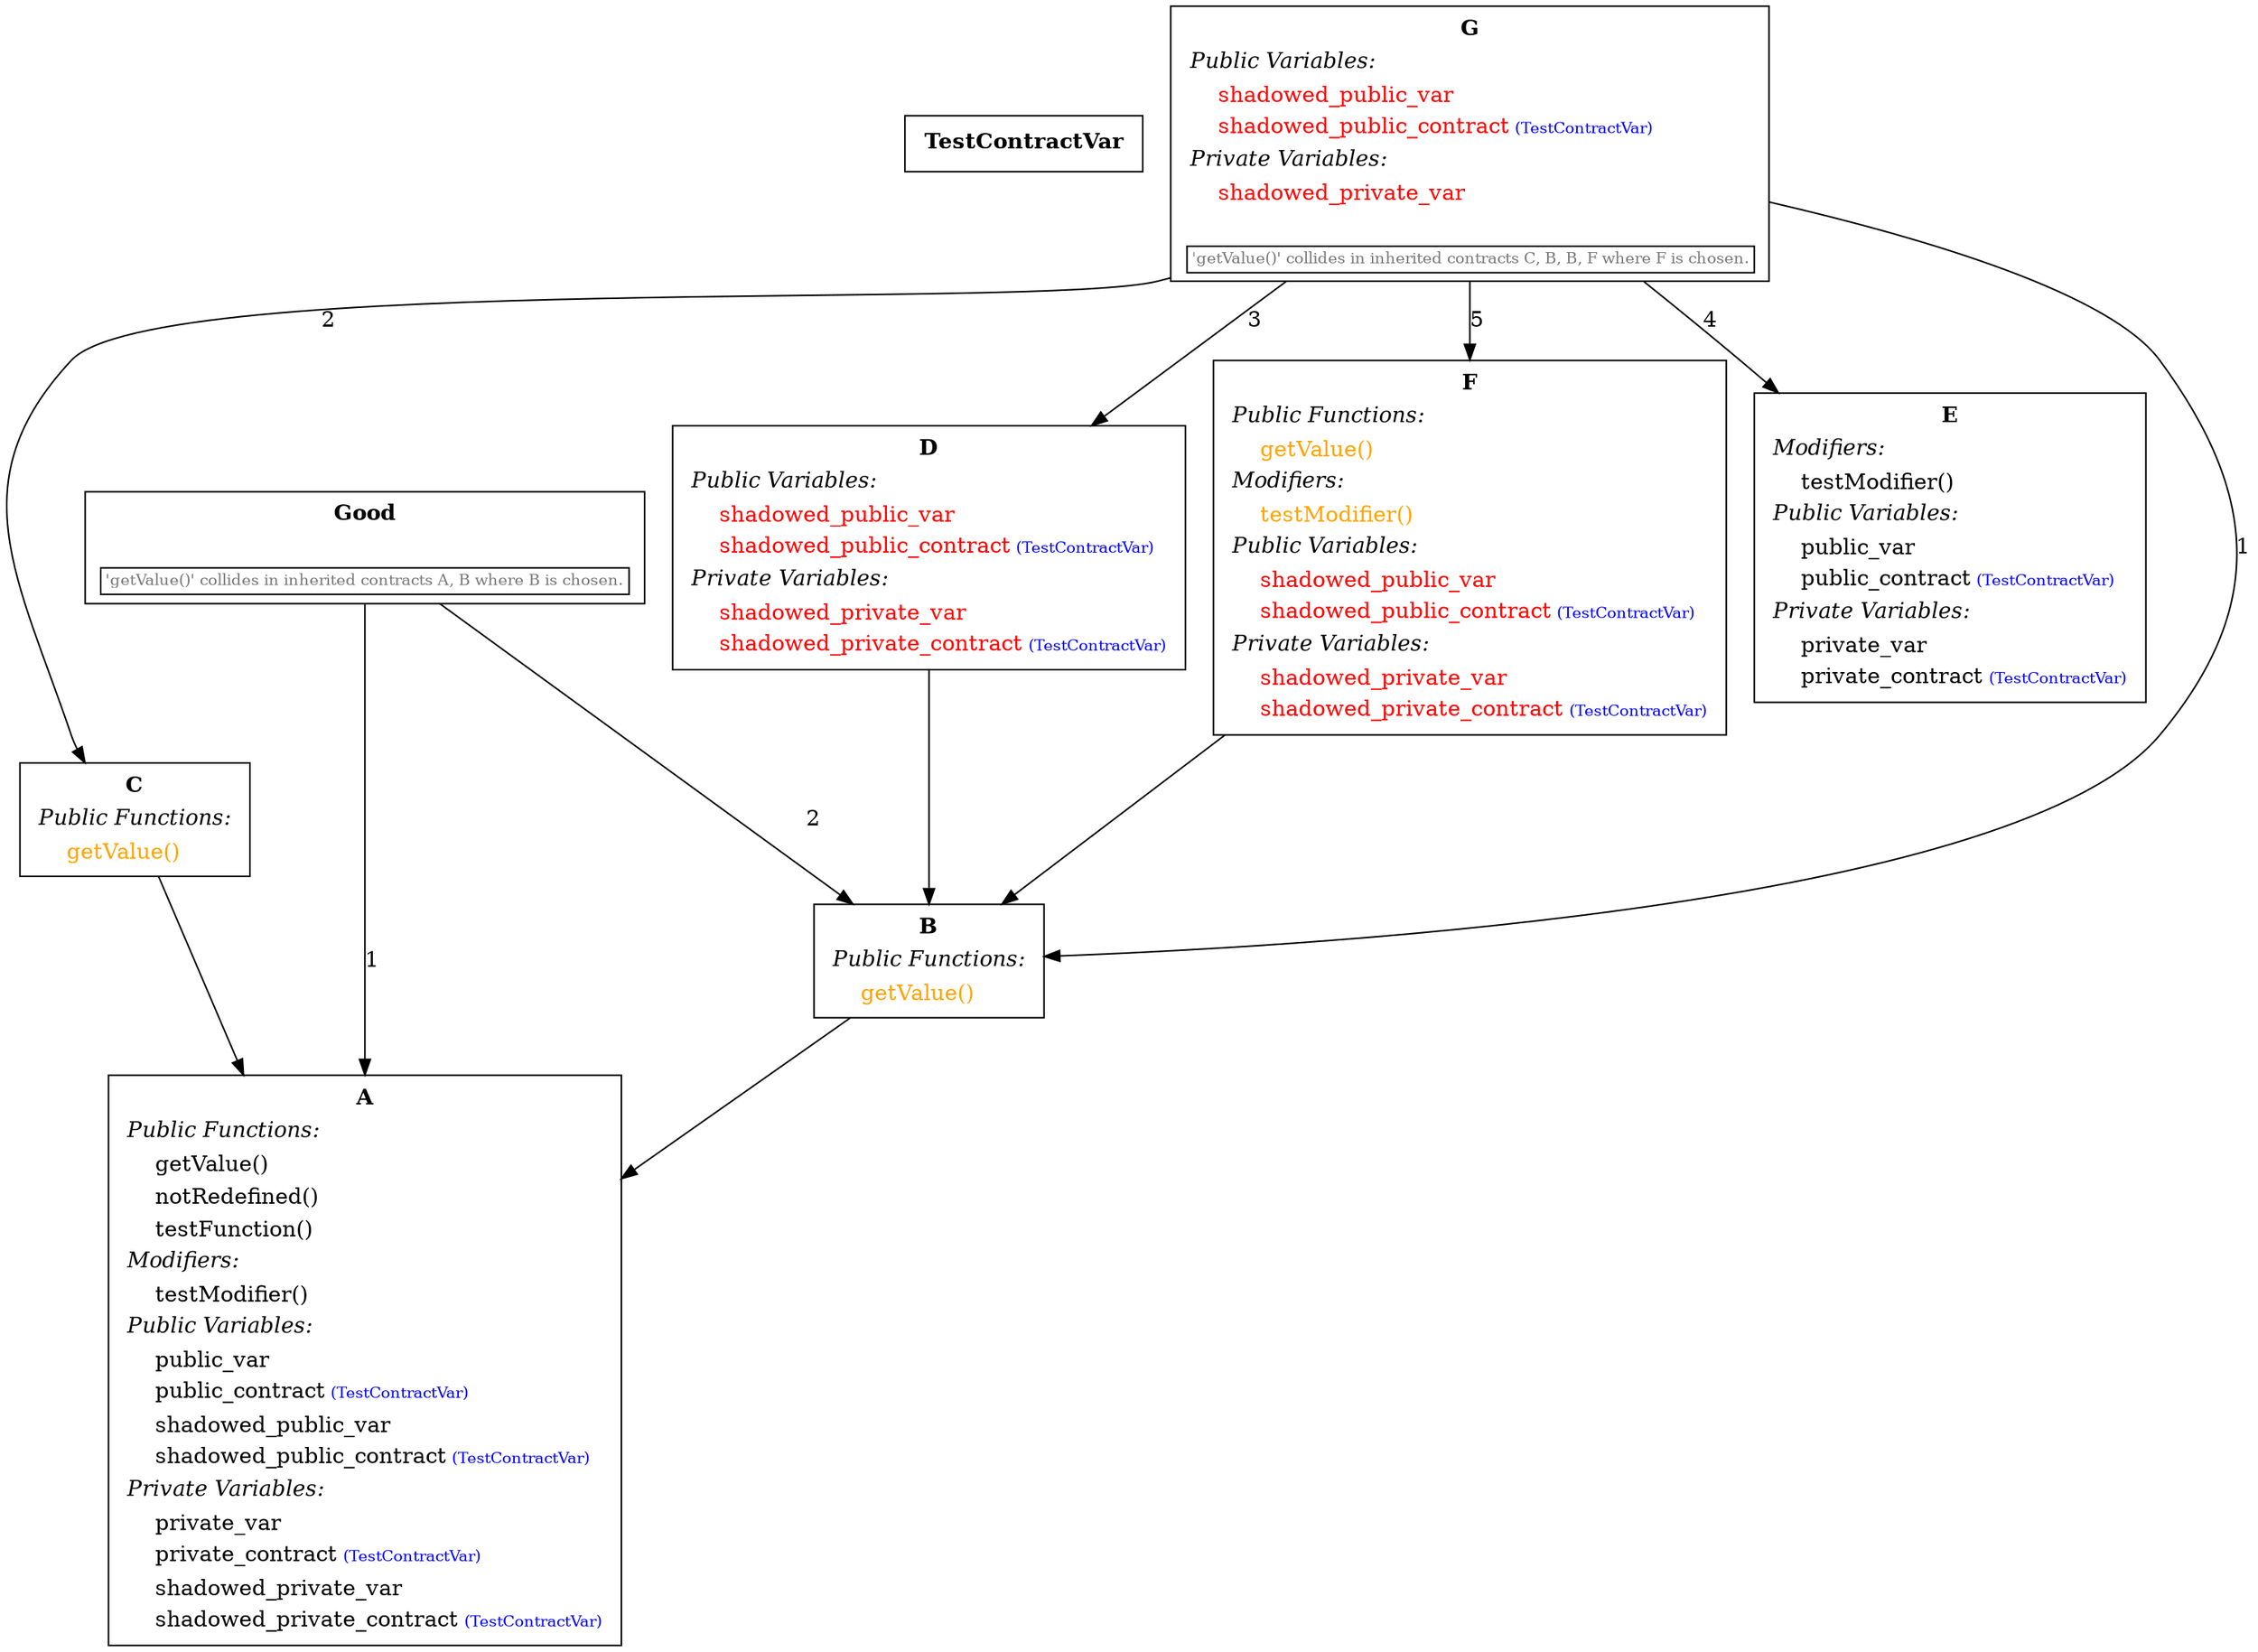 digraph "" {
TestContractVar[shape="box"label=< <TABLE border="0"><TR><TD align="center"><B>TestContractVar</B></TD></TR></TABLE> >];

A[shape="box"label=< <TABLE border="0"><TR><TD align="center"><B>A</B></TD></TR><TR><TD align="left"><I>Public Functions:</I></TD></TR><TR><TD align="left">    getValue()</TD></TR><TR><TD align="left">    notRedefined()</TD></TR><TR><TD align="left">    testFunction()</TD></TR><TR><TD align="left"><I>Modifiers:</I></TD></TR><TR><TD align="left">    testModifier()</TD></TR><TR><TD align="left"><I>Public Variables:</I></TD></TR><TR><TD align="left">    public_var</TD></TR><TR><TD align="left">    public_contract<font color="blue" POINT-SIZE="10"> (TestContractVar)</font></TD></TR><TR><TD align="left">    shadowed_public_var</TD></TR><TR><TD align="left">    shadowed_public_contract<font color="blue" POINT-SIZE="10"> (TestContractVar)</font></TD></TR><TR><TD align="left"><I>Private Variables:</I></TD></TR><TR><TD align="left">    private_var</TD></TR><TR><TD align="left">    private_contract<font color="blue" POINT-SIZE="10"> (TestContractVar)</font></TD></TR><TR><TD align="left">    shadowed_private_var</TD></TR><TR><TD align="left">    shadowed_private_contract<font color="blue" POINT-SIZE="10"> (TestContractVar)</font></TD></TR></TABLE> >];

B -> A;
B[shape="box"label=< <TABLE border="0"><TR><TD align="center"><B>B</B></TD></TR><TR><TD align="left"><I>Public Functions:</I></TD></TR><TR><TD align="left"><font color="#FFA500">    getValue()</font></TD></TR></TABLE> >];

Good -> A [ label="1" ];
Good -> B [ label="2" ];
Good[shape="box"label=< <TABLE border="0"><TR><TD align="center"><B>Good</B></TD></TR><TR><TD><BR/></TD></TR><TR><TD align="left" border="1"><font color="#777777" point-size="10">'getValue()' collides in inherited contracts A, B where B is chosen.</font></TD></TR></TABLE> >];

C -> A;
C[shape="box"label=< <TABLE border="0"><TR><TD align="center"><B>C</B></TD></TR><TR><TD align="left"><I>Public Functions:</I></TD></TR><TR><TD align="left"><font color="#FFA500">    getValue()</font></TD></TR></TABLE> >];

D -> B;
D[shape="box"label=< <TABLE border="0"><TR><TD align="center"><B>D</B></TD></TR><TR><TD align="left"><I>Public Variables:</I></TD></TR><TR><TD align="left"><font color="red">    shadowed_public_var</font></TD></TR><TR><TD align="left"><font color="red">    shadowed_public_contract</font><font color="blue" POINT-SIZE="10"> (TestContractVar)</font></TD></TR><TR><TD align="left"><I>Private Variables:</I></TD></TR><TR><TD align="left"><font color="red">    shadowed_private_var</font></TD></TR><TR><TD align="left"><font color="red">    shadowed_private_contract</font><font color="blue" POINT-SIZE="10"> (TestContractVar)</font></TD></TR></TABLE> >];

E[shape="box"label=< <TABLE border="0"><TR><TD align="center"><B>E</B></TD></TR><TR><TD align="left"><I>Modifiers:</I></TD></TR><TR><TD align="left">    testModifier()</TD></TR><TR><TD align="left"><I>Public Variables:</I></TD></TR><TR><TD align="left">    public_var</TD></TR><TR><TD align="left">    public_contract<font color="blue" POINT-SIZE="10"> (TestContractVar)</font></TD></TR><TR><TD align="left"><I>Private Variables:</I></TD></TR><TR><TD align="left">    private_var</TD></TR><TR><TD align="left">    private_contract<font color="blue" POINT-SIZE="10"> (TestContractVar)</font></TD></TR></TABLE> >];

F -> B;
F[shape="box"label=< <TABLE border="0"><TR><TD align="center"><B>F</B></TD></TR><TR><TD align="left"><I>Public Functions:</I></TD></TR><TR><TD align="left"><font color="#FFA500">    getValue()</font></TD></TR><TR><TD align="left"><I>Modifiers:</I></TD></TR><TR><TD align="left"><font color="#FFA500">    testModifier()</font></TD></TR><TR><TD align="left"><I>Public Variables:</I></TD></TR><TR><TD align="left"><font color="red">    shadowed_public_var</font></TD></TR><TR><TD align="left"><font color="red">    shadowed_public_contract</font><font color="blue" POINT-SIZE="10"> (TestContractVar)</font></TD></TR><TR><TD align="left"><I>Private Variables:</I></TD></TR><TR><TD align="left"><font color="red">    shadowed_private_var</font></TD></TR><TR><TD align="left"><font color="red">    shadowed_private_contract</font><font color="blue" POINT-SIZE="10"> (TestContractVar)</font></TD></TR></TABLE> >];

G -> B [ label="1" ];
G -> C [ label="2" ];
G -> D [ label="3" ];
G -> E [ label="4" ];
G -> F [ label="5" ];
G[shape="box"label=< <TABLE border="0"><TR><TD align="center"><B>G</B></TD></TR><TR><TD align="left"><I>Public Variables:</I></TD></TR><TR><TD align="left"><font color="red">    shadowed_public_var</font></TD></TR><TR><TD align="left"><font color="red">    shadowed_public_contract</font><font color="blue" POINT-SIZE="10"> (TestContractVar)</font></TD></TR><TR><TD align="left"><I>Private Variables:</I></TD></TR><TR><TD align="left"><font color="red">    shadowed_private_var</font></TD></TR><TR><TD><BR/></TD></TR><TR><TD align="left" border="1"><font color="#777777" point-size="10">'getValue()' collides in inherited contracts C, B, B, F where F is chosen.</font></TD></TR></TABLE> >];

}